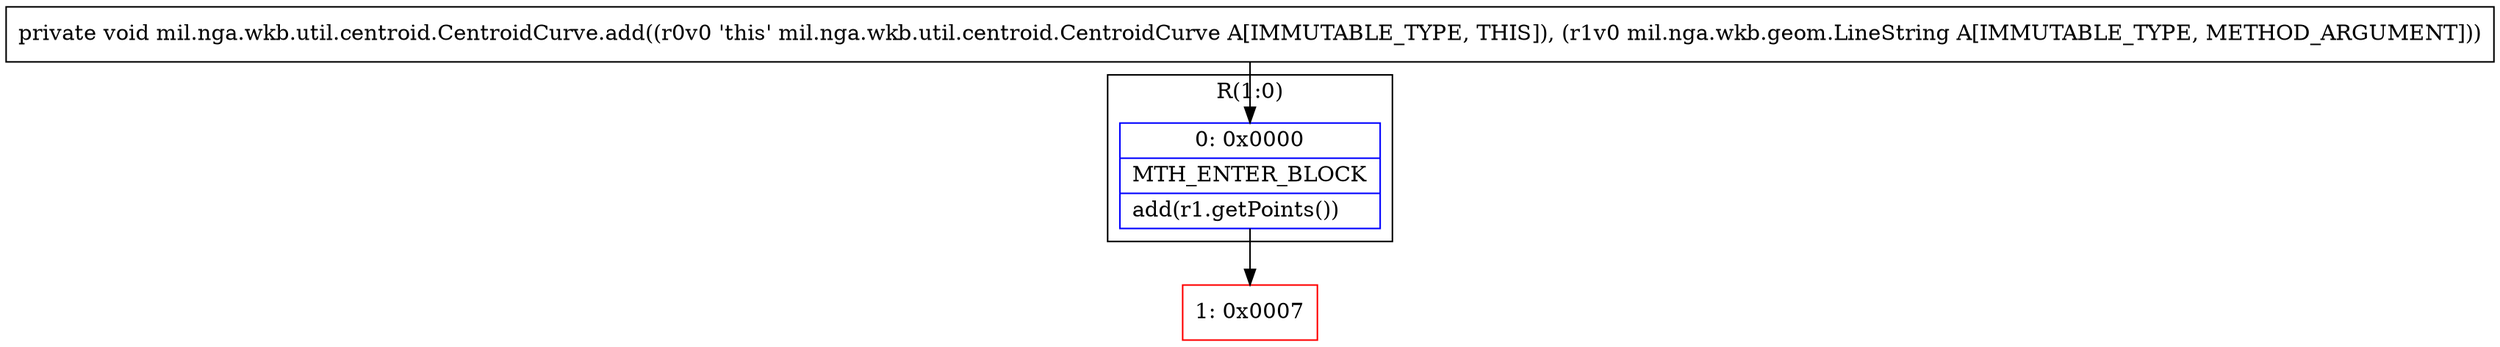 digraph "CFG formil.nga.wkb.util.centroid.CentroidCurve.add(Lmil\/nga\/wkb\/geom\/LineString;)V" {
subgraph cluster_Region_1999849572 {
label = "R(1:0)";
node [shape=record,color=blue];
Node_0 [shape=record,label="{0\:\ 0x0000|MTH_ENTER_BLOCK\l|add(r1.getPoints())\l}"];
}
Node_1 [shape=record,color=red,label="{1\:\ 0x0007}"];
MethodNode[shape=record,label="{private void mil.nga.wkb.util.centroid.CentroidCurve.add((r0v0 'this' mil.nga.wkb.util.centroid.CentroidCurve A[IMMUTABLE_TYPE, THIS]), (r1v0 mil.nga.wkb.geom.LineString A[IMMUTABLE_TYPE, METHOD_ARGUMENT])) }"];
MethodNode -> Node_0;
Node_0 -> Node_1;
}

